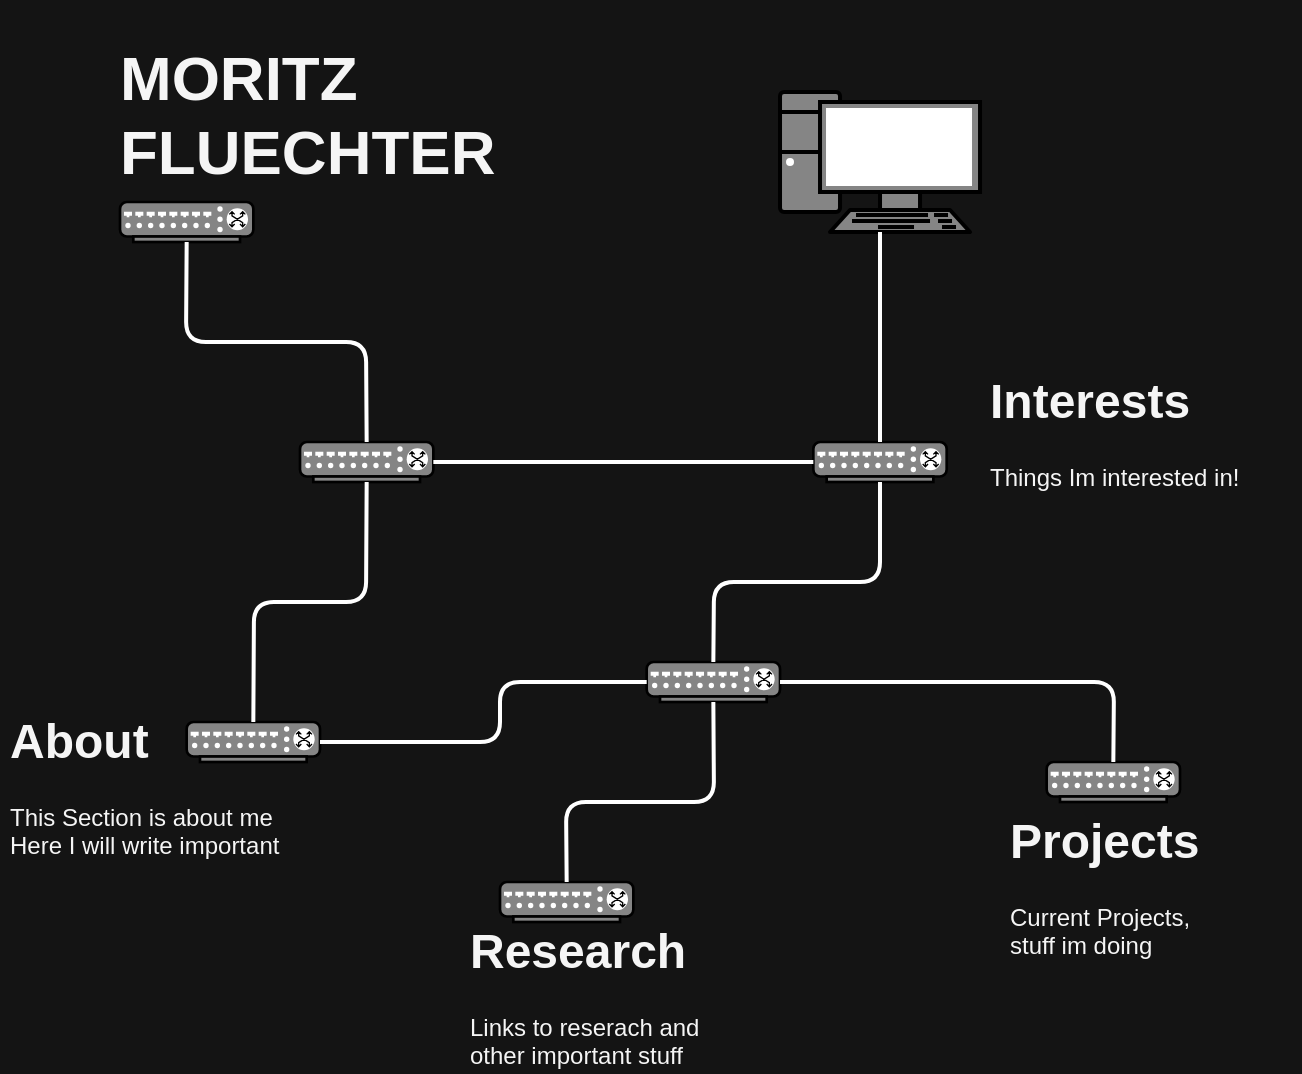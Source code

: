 <mxfile version="22.1.11" type="device">
  <diagram name="Page-1" id="WbFY9b_eNLDxN-9Mqe8G">
    <mxGraphModel dx="1247" dy="2062" grid="1" gridSize="10" guides="1" tooltips="1" connect="1" arrows="1" fold="1" page="1" pageScale="1" pageWidth="827" pageHeight="1169" background="#141414" math="0" shadow="0">
      <root>
        <mxCell id="0" />
        <mxCell id="1" parent="0" />
        <mxCell id="h4gSVYA8LQyx4nT1BWoy-1" value="&lt;h1&gt;About&lt;/h1&gt;&lt;p&gt;This Section is about me&lt;br&gt;Here I will write important stuff about myself&lt;/p&gt;" style="text;html=1;strokeColor=none;fillColor=none;spacing=5;spacingTop=-20;whiteSpace=wrap;overflow=hidden;rounded=0;fontColor=#F5F5F5;" vertex="1" parent="1">
          <mxGeometry x="50" y="230" width="150" height="80" as="geometry" />
        </mxCell>
        <mxCell id="h4gSVYA8LQyx4nT1BWoy-8" value="&lt;h1 style=&quot;font-size: 31px;&quot;&gt;MORITZ&lt;br style=&quot;font-size: 31px;&quot;&gt;FLUECHTER&lt;/h1&gt;" style="text;html=1;strokeColor=none;fillColor=none;spacing=5;spacingTop=-20;whiteSpace=wrap;overflow=hidden;rounded=0;fontColor=#F5F5F5;fontSize=31;" vertex="1" parent="1">
          <mxGeometry x="105" y="-111" width="280" height="115" as="geometry" />
        </mxCell>
        <mxCell id="h4gSVYA8LQyx4nT1BWoy-9" value="&lt;h1&gt;Research&lt;/h1&gt;&lt;p&gt;Links to reserach and other important stuff&lt;/p&gt;" style="text;html=1;strokeColor=none;fillColor=none;spacing=5;spacingTop=-20;whiteSpace=wrap;overflow=hidden;rounded=0;fontColor=#F5F5F5;" vertex="1" parent="1">
          <mxGeometry x="280" y="335" width="150" height="80" as="geometry" />
        </mxCell>
        <mxCell id="h4gSVYA8LQyx4nT1BWoy-10" value="&lt;h1&gt;Projects&lt;/h1&gt;&lt;div&gt;Current Projects,&lt;/div&gt;&lt;div&gt;stuff im doing&lt;/div&gt;" style="text;html=1;strokeColor=none;fillColor=none;spacing=5;spacingTop=-20;whiteSpace=wrap;overflow=hidden;rounded=0;fontColor=#F5F5F5;" vertex="1" parent="1">
          <mxGeometry x="550" y="280" width="150" height="80" as="geometry" />
        </mxCell>
        <mxCell id="h4gSVYA8LQyx4nT1BWoy-11" value="&lt;h1&gt;Interests&lt;/h1&gt;&lt;div&gt;Things Im interested in!&lt;/div&gt;" style="text;html=1;strokeColor=none;fillColor=none;spacing=5;spacingTop=-20;whiteSpace=wrap;overflow=hidden;rounded=0;fontColor=#F5F5F5;" vertex="1" parent="1">
          <mxGeometry x="540" y="60" width="150" height="80" as="geometry" />
        </mxCell>
        <mxCell id="h4gSVYA8LQyx4nT1BWoy-12" value="" style="verticalAlign=top;verticalLabelPosition=bottom;labelPosition=center;align=center;html=1;outlineConnect=0;gradientDirection=north;strokeWidth=2;shape=mxgraph.networks.switch;fillColor=#858585;strokeColor=#000000;aspect=fixed;" vertex="1" parent="1">
          <mxGeometry x="110" y="-20" width="66.67" height="20" as="geometry" />
        </mxCell>
        <mxCell id="h4gSVYA8LQyx4nT1BWoy-13" value="" style="verticalAlign=top;verticalLabelPosition=bottom;labelPosition=center;align=center;html=1;outlineConnect=0;gradientDirection=north;strokeWidth=2;shape=mxgraph.networks.switch;fillColor=#858585;strokeColor=#000000;aspect=fixed;" vertex="1" parent="1">
          <mxGeometry x="200.0" y="100" width="66.67" height="20" as="geometry" />
        </mxCell>
        <mxCell id="h4gSVYA8LQyx4nT1BWoy-14" value="" style="verticalAlign=top;verticalLabelPosition=bottom;labelPosition=center;align=center;html=1;outlineConnect=0;gradientDirection=north;strokeWidth=2;shape=mxgraph.networks.switch;fillColor=#858585;strokeColor=#000000;aspect=fixed;" vertex="1" parent="1">
          <mxGeometry x="373.34" y="210" width="66.67" height="20" as="geometry" />
        </mxCell>
        <mxCell id="h4gSVYA8LQyx4nT1BWoy-16" value="" style="verticalAlign=top;verticalLabelPosition=bottom;labelPosition=center;align=center;html=1;outlineConnect=0;gradientDirection=north;strokeWidth=2;shape=mxgraph.networks.switch;fillColor=#858585;strokeColor=#000000;aspect=fixed;" vertex="1" parent="1">
          <mxGeometry x="300" y="320" width="66.67" height="20" as="geometry" />
        </mxCell>
        <mxCell id="h4gSVYA8LQyx4nT1BWoy-17" value="" style="verticalAlign=top;verticalLabelPosition=bottom;labelPosition=center;align=center;html=1;outlineConnect=0;gradientDirection=north;strokeWidth=2;shape=mxgraph.networks.switch;fillColor=#858585;strokeColor=#000000;aspect=fixed;" vertex="1" parent="1">
          <mxGeometry x="573.33" y="260" width="66.67" height="20" as="geometry" />
        </mxCell>
        <mxCell id="h4gSVYA8LQyx4nT1BWoy-18" value="" style="verticalAlign=top;verticalLabelPosition=bottom;labelPosition=center;align=center;html=1;outlineConnect=0;gradientDirection=north;strokeWidth=2;shape=mxgraph.networks.switch;fillColor=#858585;strokeColor=#000000;aspect=fixed;" vertex="1" parent="1">
          <mxGeometry x="456.67" y="100" width="66.67" height="20" as="geometry" />
        </mxCell>
        <mxCell id="h4gSVYA8LQyx4nT1BWoy-19" value="" style="verticalAlign=top;verticalLabelPosition=bottom;labelPosition=center;align=center;html=1;outlineConnect=0;gradientDirection=north;strokeWidth=2;shape=mxgraph.networks.switch;fillColor=#858585;strokeColor=#000000;aspect=fixed;" vertex="1" parent="1">
          <mxGeometry x="143.33" y="240" width="66.67" height="20" as="geometry" />
        </mxCell>
        <mxCell id="h4gSVYA8LQyx4nT1BWoy-22" value="" style="endArrow=none;html=1;strokeColor=#FFFFFF;strokeWidth=2;exitX=0.5;exitY=0;exitDx=0;exitDy=0;exitPerimeter=0;entryX=0.5;entryY=1;entryDx=0;entryDy=0;entryPerimeter=0;rounded=1;" edge="1" parent="1" source="h4gSVYA8LQyx4nT1BWoy-13" target="h4gSVYA8LQyx4nT1BWoy-12">
          <mxGeometry width="50" height="50" relative="1" as="geometry">
            <mxPoint x="187" y="270" as="sourcePoint" />
            <mxPoint x="161" y="287" as="targetPoint" />
            <Array as="points">
              <mxPoint x="233" y="50" />
              <mxPoint x="143" y="50" />
            </Array>
          </mxGeometry>
        </mxCell>
        <mxCell id="h4gSVYA8LQyx4nT1BWoy-23" value="" style="endArrow=none;html=1;strokeColor=#FFFFFF;strokeWidth=2;exitX=0.5;exitY=0;exitDx=0;exitDy=0;entryX=0.5;entryY=1;entryDx=0;entryDy=0;entryPerimeter=0;exitPerimeter=0;rounded=1;" edge="1" parent="1" source="h4gSVYA8LQyx4nT1BWoy-19" target="h4gSVYA8LQyx4nT1BWoy-13">
          <mxGeometry width="50" height="50" relative="1" as="geometry">
            <mxPoint x="243" y="110" as="sourcePoint" />
            <mxPoint x="153" y="10" as="targetPoint" />
            <Array as="points">
              <mxPoint x="177" y="180" />
              <mxPoint x="233" y="180" />
            </Array>
          </mxGeometry>
        </mxCell>
        <mxCell id="h4gSVYA8LQyx4nT1BWoy-24" value="" style="endArrow=none;html=1;strokeColor=#FFFFFF;strokeWidth=2;exitX=1;exitY=0.5;exitDx=0;exitDy=0;entryX=0;entryY=0.5;entryDx=0;entryDy=0;entryPerimeter=0;exitPerimeter=0;rounded=1;" edge="1" parent="1" source="h4gSVYA8LQyx4nT1BWoy-19" target="h4gSVYA8LQyx4nT1BWoy-14">
          <mxGeometry width="50" height="50" relative="1" as="geometry">
            <mxPoint x="183" y="250" as="sourcePoint" />
            <mxPoint x="243" y="130" as="targetPoint" />
            <Array as="points">
              <mxPoint x="300" y="250" />
              <mxPoint x="300" y="220" />
            </Array>
          </mxGeometry>
        </mxCell>
        <mxCell id="h4gSVYA8LQyx4nT1BWoy-25" value="" style="endArrow=none;html=1;strokeColor=#FFFFFF;strokeWidth=2;exitX=0.5;exitY=0;exitDx=0;exitDy=0;entryX=0.5;entryY=1;entryDx=0;entryDy=0;entryPerimeter=0;exitPerimeter=0;rounded=1;" edge="1" parent="1" source="h4gSVYA8LQyx4nT1BWoy-16" target="h4gSVYA8LQyx4nT1BWoy-14">
          <mxGeometry width="50" height="50" relative="1" as="geometry">
            <mxPoint x="220" y="259" as="sourcePoint" />
            <mxPoint x="383" y="230" as="targetPoint" />
            <Array as="points">
              <mxPoint x="333" y="280" />
              <mxPoint x="407" y="280" />
            </Array>
          </mxGeometry>
        </mxCell>
        <mxCell id="h4gSVYA8LQyx4nT1BWoy-26" value="" style="endArrow=none;html=1;strokeColor=#FFFFFF;strokeWidth=2;exitX=1;exitY=0.5;exitDx=0;exitDy=0;entryX=0.5;entryY=0;entryDx=0;entryDy=0;entryPerimeter=0;exitPerimeter=0;rounded=1;" edge="1" parent="1" source="h4gSVYA8LQyx4nT1BWoy-14" target="h4gSVYA8LQyx4nT1BWoy-17">
          <mxGeometry width="50" height="50" relative="1" as="geometry">
            <mxPoint x="220" y="259" as="sourcePoint" />
            <mxPoint x="383" y="230" as="targetPoint" />
            <Array as="points">
              <mxPoint x="607" y="220" />
            </Array>
          </mxGeometry>
        </mxCell>
        <mxCell id="h4gSVYA8LQyx4nT1BWoy-27" value="" style="endArrow=none;html=1;strokeColor=#FFFFFF;strokeWidth=2;exitX=0.5;exitY=0;exitDx=0;exitDy=0;entryX=0.5;entryY=1;entryDx=0;entryDy=0;entryPerimeter=0;exitPerimeter=0;rounded=1;" edge="1" parent="1" source="h4gSVYA8LQyx4nT1BWoy-14" target="h4gSVYA8LQyx4nT1BWoy-18">
          <mxGeometry width="50" height="50" relative="1" as="geometry">
            <mxPoint x="450" y="230" as="sourcePoint" />
            <mxPoint x="533" y="270" as="targetPoint" />
            <Array as="points">
              <mxPoint x="407" y="170" />
              <mxPoint x="490" y="170" />
            </Array>
          </mxGeometry>
        </mxCell>
        <mxCell id="h4gSVYA8LQyx4nT1BWoy-28" value="" style="endArrow=none;html=1;strokeColor=#FFFFFF;strokeWidth=2;exitX=1;exitY=0.5;exitDx=0;exitDy=0;entryX=0;entryY=0.5;entryDx=0;entryDy=0;entryPerimeter=0;exitPerimeter=0;rounded=1;" edge="1" parent="1" source="h4gSVYA8LQyx4nT1BWoy-13" target="h4gSVYA8LQyx4nT1BWoy-18">
          <mxGeometry width="50" height="50" relative="1" as="geometry">
            <mxPoint x="417" y="220" as="sourcePoint" />
            <mxPoint x="500" y="130" as="targetPoint" />
          </mxGeometry>
        </mxCell>
        <mxCell id="h4gSVYA8LQyx4nT1BWoy-36" value="" style="fontColor=#0066CC;verticalAlign=top;verticalLabelPosition=bottom;labelPosition=center;align=center;html=1;outlineConnect=0;fillColor=#858585;strokeColor=#000000;gradientColor=none;gradientDirection=north;strokeWidth=2;shape=mxgraph.networks.pc;" vertex="1" parent="1">
          <mxGeometry x="440.01" y="-75" width="100" height="70" as="geometry" />
        </mxCell>
        <mxCell id="h4gSVYA8LQyx4nT1BWoy-37" value="" style="endArrow=none;html=1;strokeColor=#FFFFFF;strokeWidth=2;exitX=0.5;exitY=1;exitDx=0;exitDy=0;entryX=0.5;entryY=0;entryDx=0;entryDy=0;entryPerimeter=0;exitPerimeter=0;rounded=1;" edge="1" parent="1" source="h4gSVYA8LQyx4nT1BWoy-36" target="h4gSVYA8LQyx4nT1BWoy-18">
          <mxGeometry width="50" height="50" relative="1" as="geometry">
            <mxPoint x="277" y="120" as="sourcePoint" />
            <mxPoint x="467" y="120" as="targetPoint" />
          </mxGeometry>
        </mxCell>
      </root>
    </mxGraphModel>
  </diagram>
</mxfile>
